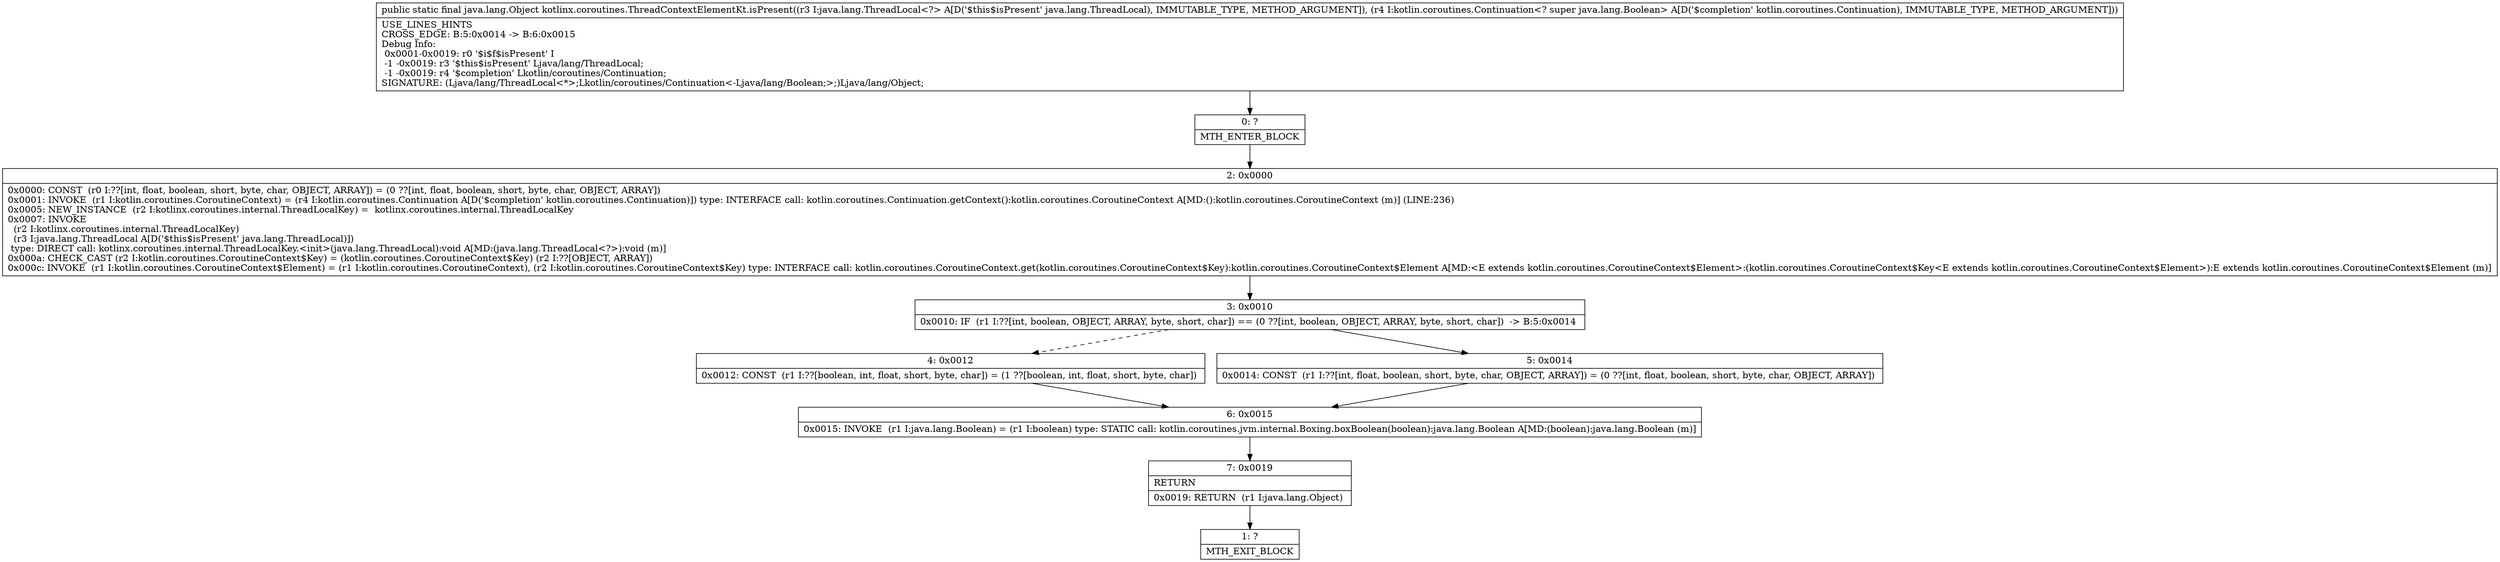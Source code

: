 digraph "CFG forkotlinx.coroutines.ThreadContextElementKt.isPresent(Ljava\/lang\/ThreadLocal;Lkotlin\/coroutines\/Continuation;)Ljava\/lang\/Object;" {
Node_0 [shape=record,label="{0\:\ ?|MTH_ENTER_BLOCK\l}"];
Node_2 [shape=record,label="{2\:\ 0x0000|0x0000: CONST  (r0 I:??[int, float, boolean, short, byte, char, OBJECT, ARRAY]) = (0 ??[int, float, boolean, short, byte, char, OBJECT, ARRAY]) \l0x0001: INVOKE  (r1 I:kotlin.coroutines.CoroutineContext) = (r4 I:kotlin.coroutines.Continuation A[D('$completion' kotlin.coroutines.Continuation)]) type: INTERFACE call: kotlin.coroutines.Continuation.getContext():kotlin.coroutines.CoroutineContext A[MD:():kotlin.coroutines.CoroutineContext (m)] (LINE:236)\l0x0005: NEW_INSTANCE  (r2 I:kotlinx.coroutines.internal.ThreadLocalKey) =  kotlinx.coroutines.internal.ThreadLocalKey \l0x0007: INVOKE  \l  (r2 I:kotlinx.coroutines.internal.ThreadLocalKey)\l  (r3 I:java.lang.ThreadLocal A[D('$this$isPresent' java.lang.ThreadLocal)])\l type: DIRECT call: kotlinx.coroutines.internal.ThreadLocalKey.\<init\>(java.lang.ThreadLocal):void A[MD:(java.lang.ThreadLocal\<?\>):void (m)]\l0x000a: CHECK_CAST (r2 I:kotlin.coroutines.CoroutineContext$Key) = (kotlin.coroutines.CoroutineContext$Key) (r2 I:??[OBJECT, ARRAY]) \l0x000c: INVOKE  (r1 I:kotlin.coroutines.CoroutineContext$Element) = (r1 I:kotlin.coroutines.CoroutineContext), (r2 I:kotlin.coroutines.CoroutineContext$Key) type: INTERFACE call: kotlin.coroutines.CoroutineContext.get(kotlin.coroutines.CoroutineContext$Key):kotlin.coroutines.CoroutineContext$Element A[MD:\<E extends kotlin.coroutines.CoroutineContext$Element\>:(kotlin.coroutines.CoroutineContext$Key\<E extends kotlin.coroutines.CoroutineContext$Element\>):E extends kotlin.coroutines.CoroutineContext$Element (m)]\l}"];
Node_3 [shape=record,label="{3\:\ 0x0010|0x0010: IF  (r1 I:??[int, boolean, OBJECT, ARRAY, byte, short, char]) == (0 ??[int, boolean, OBJECT, ARRAY, byte, short, char])  \-\> B:5:0x0014 \l}"];
Node_4 [shape=record,label="{4\:\ 0x0012|0x0012: CONST  (r1 I:??[boolean, int, float, short, byte, char]) = (1 ??[boolean, int, float, short, byte, char]) \l}"];
Node_6 [shape=record,label="{6\:\ 0x0015|0x0015: INVOKE  (r1 I:java.lang.Boolean) = (r1 I:boolean) type: STATIC call: kotlin.coroutines.jvm.internal.Boxing.boxBoolean(boolean):java.lang.Boolean A[MD:(boolean):java.lang.Boolean (m)]\l}"];
Node_7 [shape=record,label="{7\:\ 0x0019|RETURN\l|0x0019: RETURN  (r1 I:java.lang.Object) \l}"];
Node_1 [shape=record,label="{1\:\ ?|MTH_EXIT_BLOCK\l}"];
Node_5 [shape=record,label="{5\:\ 0x0014|0x0014: CONST  (r1 I:??[int, float, boolean, short, byte, char, OBJECT, ARRAY]) = (0 ??[int, float, boolean, short, byte, char, OBJECT, ARRAY]) \l}"];
MethodNode[shape=record,label="{public static final java.lang.Object kotlinx.coroutines.ThreadContextElementKt.isPresent((r3 I:java.lang.ThreadLocal\<?\> A[D('$this$isPresent' java.lang.ThreadLocal), IMMUTABLE_TYPE, METHOD_ARGUMENT]), (r4 I:kotlin.coroutines.Continuation\<? super java.lang.Boolean\> A[D('$completion' kotlin.coroutines.Continuation), IMMUTABLE_TYPE, METHOD_ARGUMENT]))  | USE_LINES_HINTS\lCROSS_EDGE: B:5:0x0014 \-\> B:6:0x0015\lDebug Info:\l  0x0001\-0x0019: r0 '$i$f$isPresent' I\l  \-1 \-0x0019: r3 '$this$isPresent' Ljava\/lang\/ThreadLocal;\l  \-1 \-0x0019: r4 '$completion' Lkotlin\/coroutines\/Continuation;\lSIGNATURE: (Ljava\/lang\/ThreadLocal\<*\>;Lkotlin\/coroutines\/Continuation\<\-Ljava\/lang\/Boolean;\>;)Ljava\/lang\/Object;\l}"];
MethodNode -> Node_0;Node_0 -> Node_2;
Node_2 -> Node_3;
Node_3 -> Node_4[style=dashed];
Node_3 -> Node_5;
Node_4 -> Node_6;
Node_6 -> Node_7;
Node_7 -> Node_1;
Node_5 -> Node_6;
}

